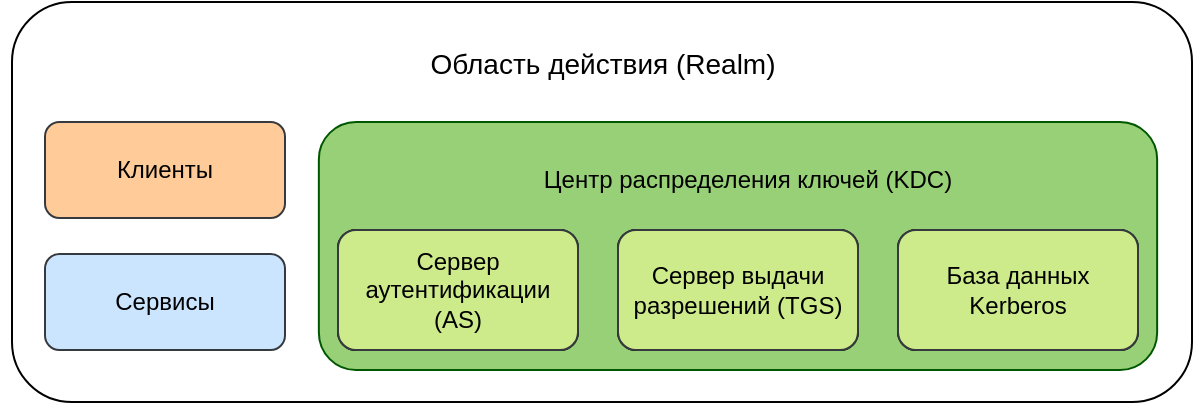 <mxfile version="20.2.0"><diagram id="l8hXMBHkgcEJcSW0mbfh" name="Page-1"><mxGraphModel dx="981" dy="615" grid="1" gridSize="10" guides="1" tooltips="1" connect="1" arrows="1" fold="1" page="1" pageScale="1" pageWidth="1169" pageHeight="827" background="#ffffff" math="0" shadow="0"><root><mxCell id="0"/><mxCell id="1" parent="0"/><mxCell id="WwpKJ6fm7xPqxo3SjJJ8-28" value="" style="rounded=1;whiteSpace=wrap;html=1;labelBackgroundColor=none;fontFamily=Helvetica;fontSize=14;fontColor=#000000;" parent="1" vertex="1"><mxGeometry x="577" y="180" width="590" height="200" as="geometry"/></mxCell><mxCell id="WwpKJ6fm7xPqxo3SjJJ8-27" value="" style="rounded=1;whiteSpace=wrap;html=1;labelBackgroundColor=none;fontFamily=Helvetica;fillColor=#cce5ff;strokeColor=#36393d;" parent="1" vertex="1"><mxGeometry x="593.5" y="306" width="120" height="48" as="geometry"/></mxCell><mxCell id="WwpKJ6fm7xPqxo3SjJJ8-26" value="" style="rounded=1;whiteSpace=wrap;html=1;labelBackgroundColor=none;fontFamily=Helvetica;fillColor=#ffcc99;strokeColor=#36393d;" parent="1" vertex="1"><mxGeometry x="593.5" y="240" width="120" height="48" as="geometry"/></mxCell><mxCell id="WwpKJ6fm7xPqxo3SjJJ8-24" value="" style="rounded=1;whiteSpace=wrap;html=1;labelBackgroundColor=none;fontFamily=Helvetica;fillColor=#97D077;strokeColor=#005700;fontColor=#ffffff;" parent="1" vertex="1"><mxGeometry x="730.43" y="240" width="419.14" height="124" as="geometry"/></mxCell><mxCell id="WwpKJ6fm7xPqxo3SjJJ8-22" value="" style="rounded=1;whiteSpace=wrap;html=1;labelBackgroundColor=none;fontFamily=Helvetica;fontColor=#000000;" parent="1" vertex="1"><mxGeometry x="1020" y="294" width="120" height="60" as="geometry"/></mxCell><mxCell id="WwpKJ6fm7xPqxo3SjJJ8-19" value="" style="rounded=1;whiteSpace=wrap;html=1;labelBackgroundColor=none;fontFamily=Helvetica;fontColor=#000000;" parent="1" vertex="1"><mxGeometry x="880" y="294" width="120" height="60" as="geometry"/></mxCell><mxCell id="WwpKJ6fm7xPqxo3SjJJ8-17" value="" style="rounded=1;whiteSpace=wrap;html=1;labelBackgroundColor=none;fontFamily=Helvetica;fontColor=#000000;" parent="1" vertex="1"><mxGeometry x="740" y="294" width="120" height="60" as="geometry"/></mxCell><mxCell id="WwpKJ6fm7xPqxo3SjJJ8-7" value="Клиенты" style="text;html=1;strokeColor=none;fillColor=none;align=center;verticalAlign=middle;whiteSpace=wrap;rounded=0;" parent="1" vertex="1"><mxGeometry x="571" y="249" width="165" height="30" as="geometry"/></mxCell><mxCell id="WwpKJ6fm7xPqxo3SjJJ8-11" value="Центр распределения ключей (KDC)" style="text;html=1;strokeColor=none;fillColor=none;align=center;verticalAlign=middle;whiteSpace=wrap;rounded=0;fontFamily=Helvetica;" parent="1" vertex="1"><mxGeometry x="790" y="243" width="310" height="51" as="geometry"/></mxCell><mxCell id="WwpKJ6fm7xPqxo3SjJJ8-12" value="База данных Kerberos" style="text;html=1;strokeColor=#36393d;fillColor=#cdeb8b;align=center;verticalAlign=middle;whiteSpace=wrap;rounded=1;fontFamily=Helvetica;" parent="1" vertex="1"><mxGeometry x="1020" y="294" width="120" height="60" as="geometry"/></mxCell><mxCell id="WwpKJ6fm7xPqxo3SjJJ8-14" value="Область действия (Realm)" style="text;html=1;strokeColor=none;fillColor=none;align=center;verticalAlign=middle;whiteSpace=wrap;rounded=0;fontSize=14;" parent="1" vertex="1"><mxGeometry x="754.5" y="196" width="235" height="30" as="geometry"/></mxCell><mxCell id="WwpKJ6fm7xPqxo3SjJJ8-16" value="Сервисы" style="text;html=1;strokeColor=none;fillColor=none;align=center;verticalAlign=middle;whiteSpace=wrap;rounded=0;" parent="1" vertex="1"><mxGeometry x="571" y="315" width="165" height="30" as="geometry"/></mxCell><mxCell id="WwpKJ6fm7xPqxo3SjJJ8-18" value="Сервер аутентификации (AS)" style="text;html=1;strokeColor=#36393d;fillColor=#cdeb8b;align=center;verticalAlign=middle;whiteSpace=wrap;rounded=1;fontFamily=Helvetica;" parent="1" vertex="1"><mxGeometry x="740" y="294" width="120" height="60" as="geometry"/></mxCell><mxCell id="WwpKJ6fm7xPqxo3SjJJ8-20" value="Сервер выдачи разрешений (TGS)" style="text;html=1;strokeColor=#36393d;fillColor=#cdeb8b;align=center;verticalAlign=middle;whiteSpace=wrap;rounded=1;fontFamily=Helvetica;" parent="1" vertex="1"><mxGeometry x="880" y="294" width="120" height="60" as="geometry"/></mxCell></root></mxGraphModel></diagram></mxfile>
